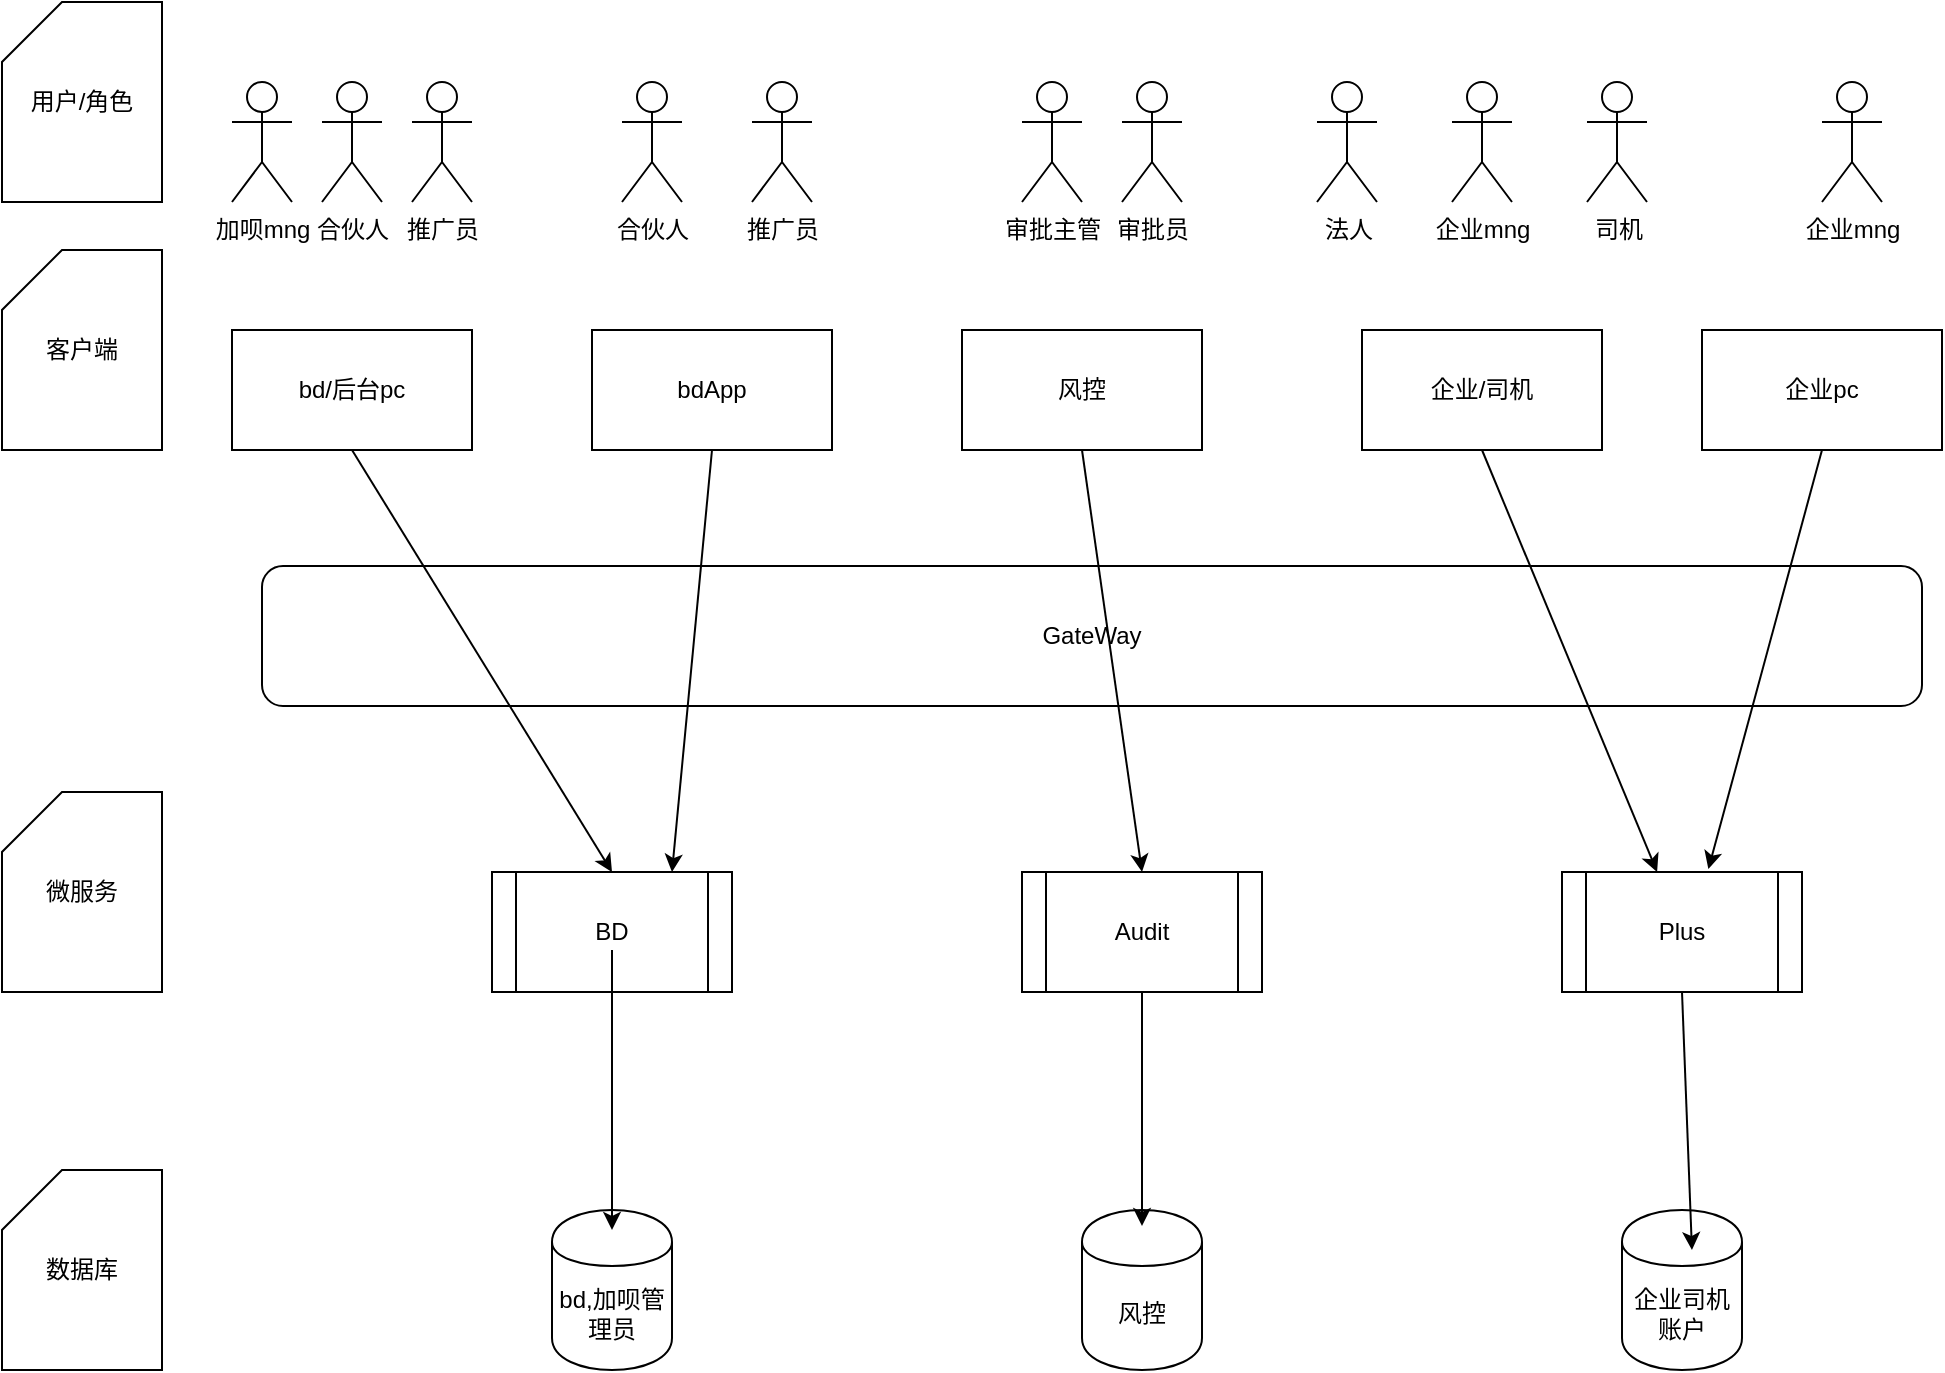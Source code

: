 <mxfile pages="1" version="11.2.4" type="github"><diagram id="k4-i3mUWXEFbNfgQYevM" name="第 1 页"><mxGraphModel dx="1381" dy="773" grid="1" gridSize="10" guides="1" tooltips="1" connect="1" arrows="1" fold="1" page="1" pageScale="1" pageWidth="1169" pageHeight="1654" math="0" shadow="0"><root><mxCell id="0"/><mxCell id="1" parent="0"/><mxCell id="700RkSPJVd9WVB_whot9-1" value="企业/司机" style="rounded=0;whiteSpace=wrap;html=1;flipH=0;" parent="1" vertex="1"><mxGeometry x="1770" y="324" width="120" height="60" as="geometry"/></mxCell><mxCell id="700RkSPJVd9WVB_whot9-2" value="风控" style="rounded=0;whiteSpace=wrap;html=1;flipH=0;" parent="1" vertex="1"><mxGeometry x="1570" y="324" width="120" height="60" as="geometry"/></mxCell><mxCell id="700RkSPJVd9WVB_whot9-3" value="企业pc" style="rounded=0;whiteSpace=wrap;html=1;flipH=0;" parent="1" vertex="1"><mxGeometry x="1940" y="324" width="120" height="60" as="geometry"/></mxCell><mxCell id="700RkSPJVd9WVB_whot9-4" value="bd/后台pc" style="rounded=0;whiteSpace=wrap;html=1;flipH=0;" parent="1" vertex="1"><mxGeometry x="1205" y="324" width="120" height="60" as="geometry"/></mxCell><mxCell id="700RkSPJVd9WVB_whot9-5" value="bdApp" style="rounded=0;whiteSpace=wrap;html=1;flipH=0;" parent="1" vertex="1"><mxGeometry x="1385" y="324" width="120" height="60" as="geometry"/></mxCell><mxCell id="700RkSPJVd9WVB_whot9-6" value="GateWay" style="rounded=1;whiteSpace=wrap;html=1;" parent="1" vertex="1"><mxGeometry x="1220" y="442" width="830" height="70" as="geometry"/></mxCell><mxCell id="700RkSPJVd9WVB_whot9-7" value="BD" style="shape=process;whiteSpace=wrap;html=1;backgroundOutline=1;" parent="1" vertex="1"><mxGeometry x="1335" y="595" width="120" height="60" as="geometry"/></mxCell><mxCell id="700RkSPJVd9WVB_whot9-8" value="Audit" style="shape=process;whiteSpace=wrap;html=1;backgroundOutline=1;" parent="1" vertex="1"><mxGeometry x="1600" y="595" width="120" height="60" as="geometry"/></mxCell><mxCell id="700RkSPJVd9WVB_whot9-9" value="Plus" style="shape=process;whiteSpace=wrap;html=1;backgroundOutline=1;" parent="1" vertex="1"><mxGeometry x="1870" y="595" width="120" height="60" as="geometry"/></mxCell><mxCell id="700RkSPJVd9WVB_whot9-10" value="bd,加呗管理员" style="shape=cylinder;whiteSpace=wrap;html=1;boundedLbl=1;backgroundOutline=1;" parent="1" vertex="1"><mxGeometry x="1365" y="764" width="60" height="80" as="geometry"/></mxCell><mxCell id="700RkSPJVd9WVB_whot9-11" value="风控" style="shape=cylinder;whiteSpace=wrap;html=1;boundedLbl=1;backgroundOutline=1;" parent="1" vertex="1"><mxGeometry x="1630" y="764" width="60" height="80" as="geometry"/></mxCell><mxCell id="700RkSPJVd9WVB_whot9-12" value="企业司机账户" style="shape=cylinder;whiteSpace=wrap;html=1;boundedLbl=1;backgroundOutline=1;" parent="1" vertex="1"><mxGeometry x="1900" y="764" width="60" height="80" as="geometry"/></mxCell><mxCell id="700RkSPJVd9WVB_whot9-13" value="法人" style="shape=umlActor;verticalLabelPosition=bottom;labelBackgroundColor=#ffffff;verticalAlign=top;html=1;outlineConnect=0;flipH=0;" parent="1" vertex="1"><mxGeometry x="1747.5" y="200" width="30" height="60" as="geometry"/></mxCell><mxCell id="700RkSPJVd9WVB_whot9-14" value="企业mng" style="shape=umlActor;verticalLabelPosition=bottom;labelBackgroundColor=#ffffff;verticalAlign=top;html=1;outlineConnect=0;flipH=0;" parent="1" vertex="1"><mxGeometry x="1815" y="200" width="30" height="60" as="geometry"/></mxCell><mxCell id="700RkSPJVd9WVB_whot9-15" value="司机" style="shape=umlActor;verticalLabelPosition=bottom;labelBackgroundColor=#ffffff;verticalAlign=top;html=1;outlineConnect=0;flipH=0;" parent="1" vertex="1"><mxGeometry x="1882.5" y="200" width="30" height="60" as="geometry"/></mxCell><mxCell id="700RkSPJVd9WVB_whot9-16" value="审批主管" style="shape=umlActor;verticalLabelPosition=bottom;labelBackgroundColor=#ffffff;verticalAlign=top;html=1;outlineConnect=0;flipH=0;" parent="1" vertex="1"><mxGeometry x="1600" y="200" width="30" height="60" as="geometry"/></mxCell><mxCell id="700RkSPJVd9WVB_whot9-17" value="审批员" style="shape=umlActor;verticalLabelPosition=bottom;labelBackgroundColor=#ffffff;verticalAlign=top;html=1;outlineConnect=0;flipH=0;" parent="1" vertex="1"><mxGeometry x="1650" y="200" width="30" height="60" as="geometry"/></mxCell><mxCell id="700RkSPJVd9WVB_whot9-18" value="企业mng" style="shape=umlActor;verticalLabelPosition=bottom;labelBackgroundColor=#ffffff;verticalAlign=top;html=1;outlineConnect=0;flipH=0;" parent="1" vertex="1"><mxGeometry x="2000" y="200" width="30" height="60" as="geometry"/></mxCell><mxCell id="700RkSPJVd9WVB_whot9-19" value="合伙人" style="shape=umlActor;verticalLabelPosition=bottom;labelBackgroundColor=#ffffff;verticalAlign=top;html=1;outlineConnect=0;flipH=0;" parent="1" vertex="1"><mxGeometry x="1250" y="200" width="30" height="60" as="geometry"/></mxCell><mxCell id="700RkSPJVd9WVB_whot9-20" value="推广员" style="shape=umlActor;verticalLabelPosition=bottom;labelBackgroundColor=#ffffff;verticalAlign=top;html=1;outlineConnect=0;flipH=0;" parent="1" vertex="1"><mxGeometry x="1295" y="200" width="30" height="60" as="geometry"/></mxCell><mxCell id="700RkSPJVd9WVB_whot9-21" value="加呗mng" style="shape=umlActor;verticalLabelPosition=bottom;labelBackgroundColor=#ffffff;verticalAlign=top;html=1;outlineConnect=0;flipH=0;" parent="1" vertex="1"><mxGeometry x="1205" y="200" width="30" height="60" as="geometry"/></mxCell><mxCell id="700RkSPJVd9WVB_whot9-22" value="合伙人" style="shape=umlActor;verticalLabelPosition=bottom;labelBackgroundColor=#ffffff;verticalAlign=top;html=1;outlineConnect=0;flipH=0;" parent="1" vertex="1"><mxGeometry x="1400" y="200" width="30" height="60" as="geometry"/></mxCell><mxCell id="700RkSPJVd9WVB_whot9-23" value="推广员" style="shape=umlActor;verticalLabelPosition=bottom;labelBackgroundColor=#ffffff;verticalAlign=top;html=1;outlineConnect=0;flipH=0;" parent="1" vertex="1"><mxGeometry x="1465" y="200" width="30" height="60" as="geometry"/></mxCell><mxCell id="700RkSPJVd9WVB_whot9-24" value="" style="endArrow=classic;html=1;exitX=0.5;exitY=1;exitDx=0;exitDy=0;" parent="1" source="700RkSPJVd9WVB_whot9-1" target="700RkSPJVd9WVB_whot9-9" edge="1"><mxGeometry width="50" height="50" relative="1" as="geometry"><mxPoint x="1820" y="377" as="sourcePoint"/><mxPoint x="1870" y="327" as="targetPoint"/></mxGeometry></mxCell><mxCell id="700RkSPJVd9WVB_whot9-25" value="" style="endArrow=classic;html=1;exitX=0.5;exitY=1;exitDx=0;exitDy=0;entryX=0.61;entryY=-0.024;entryDx=0;entryDy=0;entryPerimeter=0;" parent="1" source="700RkSPJVd9WVB_whot9-3" target="700RkSPJVd9WVB_whot9-9" edge="1"><mxGeometry width="50" height="50" relative="1" as="geometry"><mxPoint x="1990" y="402" as="sourcePoint"/><mxPoint x="2040" y="352" as="targetPoint"/></mxGeometry></mxCell><mxCell id="700RkSPJVd9WVB_whot9-26" value="" style="endArrow=classic;html=1;entryX=0.5;entryY=0;entryDx=0;entryDy=0;exitX=0.5;exitY=1;exitDx=0;exitDy=0;" parent="1" source="700RkSPJVd9WVB_whot9-2" target="700RkSPJVd9WVB_whot9-8" edge="1"><mxGeometry width="50" height="50" relative="1" as="geometry"><mxPoint x="1605" y="392" as="sourcePoint"/><mxPoint x="1655" y="342" as="targetPoint"/></mxGeometry></mxCell><mxCell id="700RkSPJVd9WVB_whot9-27" value="" style="endArrow=classic;html=1;exitX=0.5;exitY=1;exitDx=0;exitDy=0;entryX=0.5;entryY=0;entryDx=0;entryDy=0;" parent="1" source="700RkSPJVd9WVB_whot9-4" target="700RkSPJVd9WVB_whot9-7" edge="1"><mxGeometry width="50" height="50" relative="1" as="geometry"><mxPoint x="1370" y="574" as="sourcePoint"/><mxPoint x="1420" y="524" as="targetPoint"/></mxGeometry></mxCell><mxCell id="700RkSPJVd9WVB_whot9-28" value="" style="endArrow=classic;html=1;exitX=0.5;exitY=1;exitDx=0;exitDy=0;entryX=0.75;entryY=0;entryDx=0;entryDy=0;" parent="1" source="700RkSPJVd9WVB_whot9-5" target="700RkSPJVd9WVB_whot9-7" edge="1"><mxGeometry width="50" height="50" relative="1" as="geometry"><mxPoint x="1405" y="454" as="sourcePoint"/><mxPoint x="1455" y="404" as="targetPoint"/></mxGeometry></mxCell><mxCell id="700RkSPJVd9WVB_whot9-29" value="" style="endArrow=classic;html=1;entryX=0.583;entryY=0.25;entryDx=0;entryDy=0;entryPerimeter=0;exitX=0.5;exitY=1;exitDx=0;exitDy=0;" parent="1" source="700RkSPJVd9WVB_whot9-9" target="700RkSPJVd9WVB_whot9-12" edge="1"><mxGeometry width="50" height="50" relative="1" as="geometry"><mxPoint x="1740" y="922" as="sourcePoint"/><mxPoint x="1790" y="872" as="targetPoint"/></mxGeometry></mxCell><mxCell id="700RkSPJVd9WVB_whot9-30" value="" style="endArrow=classic;html=1;exitX=0.5;exitY=1;exitDx=0;exitDy=0;" parent="1" source="700RkSPJVd9WVB_whot9-8" edge="1"><mxGeometry width="50" height="50" relative="1" as="geometry"><mxPoint x="1630" y="722" as="sourcePoint"/><mxPoint x="1660" y="772" as="targetPoint"/></mxGeometry></mxCell><mxCell id="700RkSPJVd9WVB_whot9-31" value="" style="endArrow=classic;html=1;" parent="1" edge="1"><mxGeometry width="50" height="50" relative="1" as="geometry"><mxPoint x="1395" y="634" as="sourcePoint"/><mxPoint x="1395" y="774" as="targetPoint"/></mxGeometry></mxCell><mxCell id="700RkSPJVd9WVB_whot9-32" value="客户端" style="shape=card;whiteSpace=wrap;html=1;flipH=0;" parent="1" vertex="1"><mxGeometry x="1090" y="284" width="80" height="100" as="geometry"/></mxCell><mxCell id="700RkSPJVd9WVB_whot9-33" value="微服务" style="shape=card;whiteSpace=wrap;html=1;" parent="1" vertex="1"><mxGeometry x="1090" y="555" width="80" height="100" as="geometry"/></mxCell><mxCell id="700RkSPJVd9WVB_whot9-34" value="数据库" style="shape=card;whiteSpace=wrap;html=1;" parent="1" vertex="1"><mxGeometry x="1090" y="744" width="80" height="100" as="geometry"/></mxCell><mxCell id="700RkSPJVd9WVB_whot9-35" value="用户/角色" style="shape=card;whiteSpace=wrap;html=1;flipH=0;" parent="1" vertex="1"><mxGeometry x="1090" y="160" width="80" height="100" as="geometry"/></mxCell></root></mxGraphModel></diagram></mxfile>